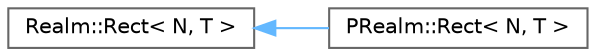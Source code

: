 digraph "Graphical Class Hierarchy"
{
 // LATEX_PDF_SIZE
  bgcolor="transparent";
  edge [fontname=Helvetica,fontsize=10,labelfontname=Helvetica,labelfontsize=10];
  node [fontname=Helvetica,fontsize=10,shape=box,height=0.2,width=0.4];
  rankdir="LR";
  Node0 [id="Node000000",label="Realm::Rect\< N, T \>",height=0.2,width=0.4,color="grey40", fillcolor="white", style="filled",URL="$structRealm_1_1Rect.html",tooltip=" "];
  Node0 -> Node1 [id="edge284_Node000000_Node000001",dir="back",color="steelblue1",style="solid",tooltip=" "];
  Node1 [id="Node000001",label="PRealm::Rect\< N, T \>",height=0.2,width=0.4,color="grey40", fillcolor="white", style="filled",URL="$structPRealm_1_1Rect.html",tooltip=" "];
}
